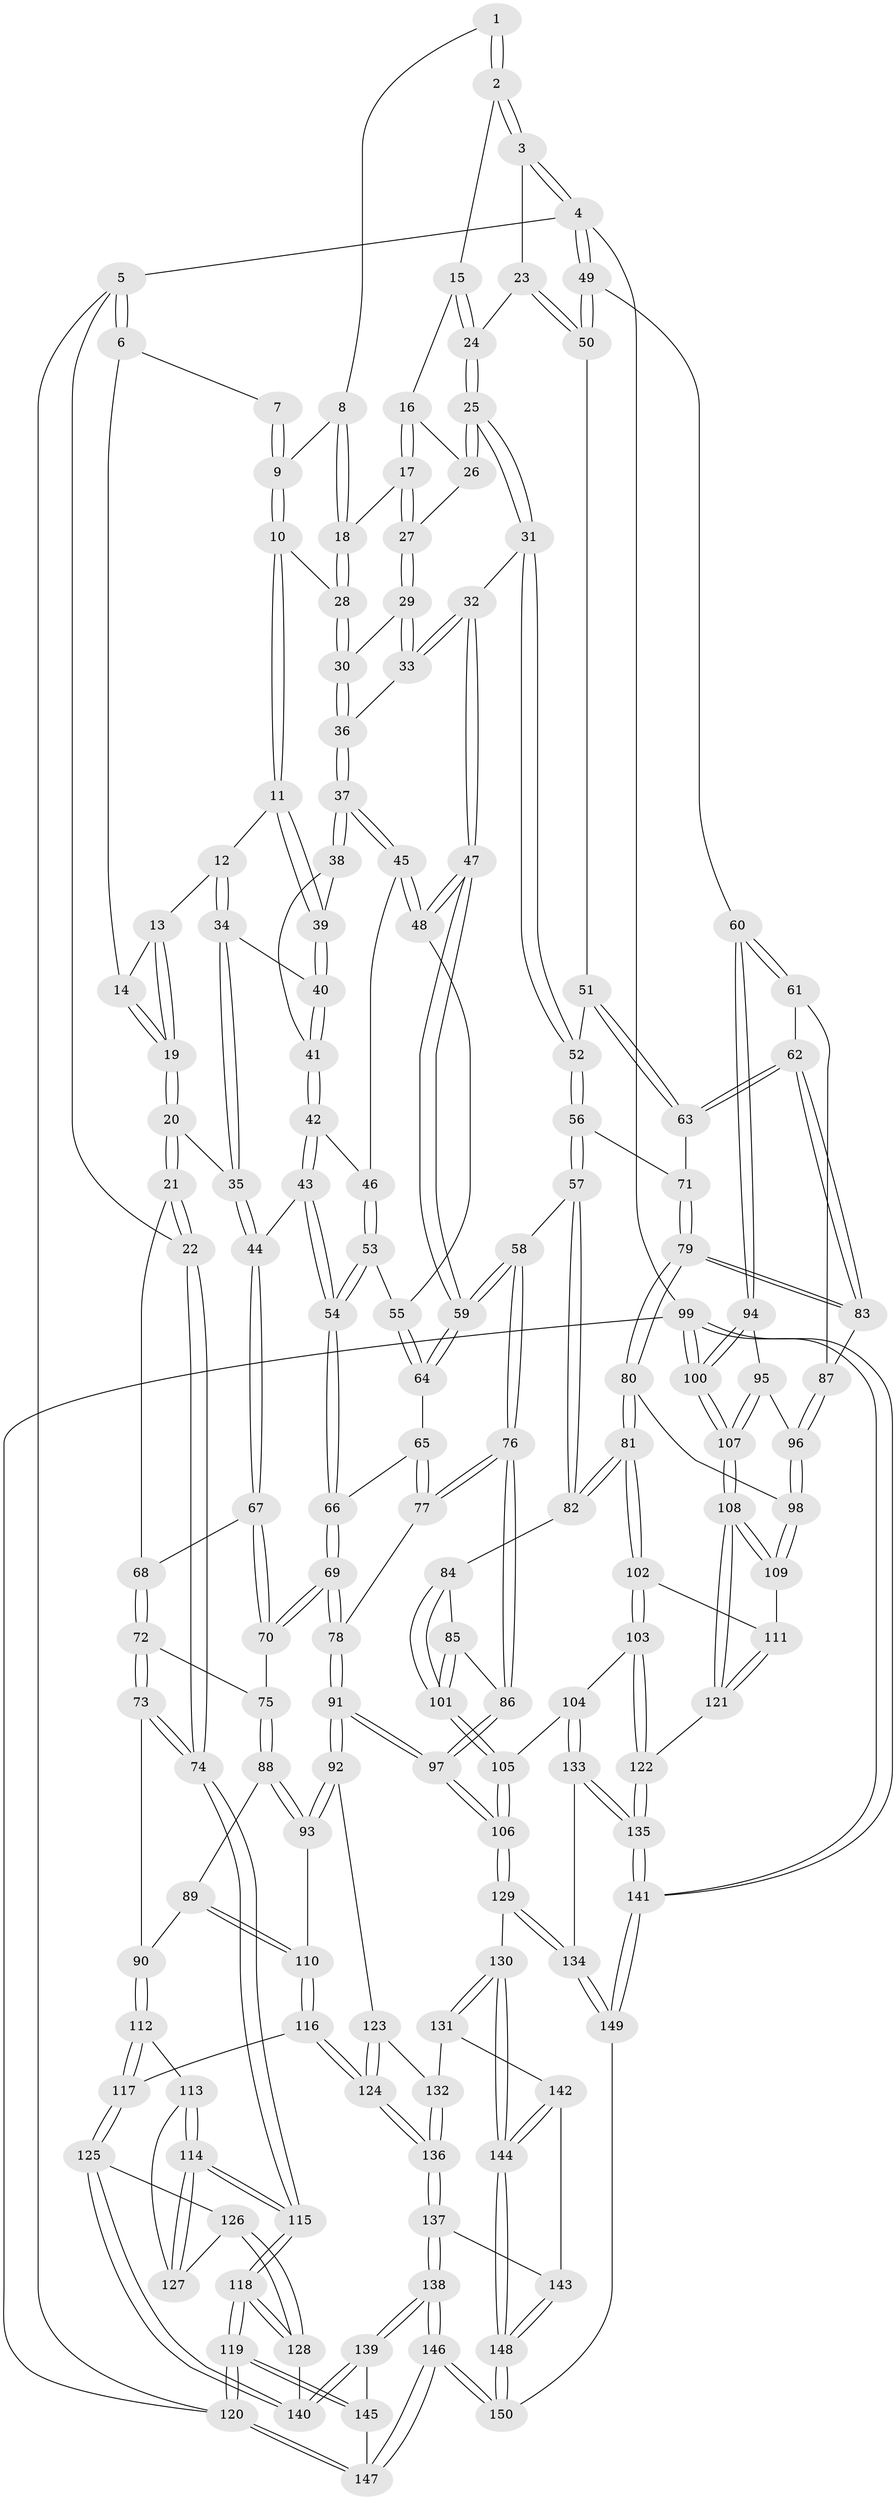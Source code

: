 // coarse degree distribution, {7: 0.06666666666666667, 5: 0.3111111111111111, 3: 0.28888888888888886, 4: 0.2, 6: 0.06666666666666667, 2: 0.06666666666666667}
// Generated by graph-tools (version 1.1) at 2025/21/03/04/25 18:21:35]
// undirected, 150 vertices, 372 edges
graph export_dot {
graph [start="1"]
  node [color=gray90,style=filled];
  1 [pos="+0.5441011760072458+0"];
  2 [pos="+0.7468986806252695+0"];
  3 [pos="+1+0"];
  4 [pos="+1+0"];
  5 [pos="+0+0"];
  6 [pos="+0.20641964756759532+0"];
  7 [pos="+0.4258083001764665+0"];
  8 [pos="+0.5239730071660821+0"];
  9 [pos="+0.3940600067024743+0.08770457067816625"];
  10 [pos="+0.39023283049729207+0.10678638507991617"];
  11 [pos="+0.3418746866926863+0.12733168284607393"];
  12 [pos="+0.2958797372785802+0.11019761597280404"];
  13 [pos="+0.29296685327039257+0.10814073555304328"];
  14 [pos="+0.22812817024714607+0"];
  15 [pos="+0.705717921959038+0"];
  16 [pos="+0.6986772823725285+0"];
  17 [pos="+0.5334609497825595+0.10605135944582779"];
  18 [pos="+0.5314902480161006+0.10533356386859423"];
  19 [pos="+0.0983276135166854+0.13680252815417032"];
  20 [pos="+0+0.19226569176563635"];
  21 [pos="+0+0.1995981328441301"];
  22 [pos="+0+0.15607494283831996"];
  23 [pos="+0.8331697901635104+0.19457998993417"];
  24 [pos="+0.8073388956334124+0.1994095881737563"];
  25 [pos="+0.7417231782939377+0.23935882123727203"];
  26 [pos="+0.6662504753435162+0.10519825847588807"];
  27 [pos="+0.5677522628454966+0.13952781200326395"];
  28 [pos="+0.4407166947356729+0.12308963405436256"];
  29 [pos="+0.5841376198907058+0.1998446241494679"];
  30 [pos="+0.4682078132526954+0.20446004465654583"];
  31 [pos="+0.738000459163231+0.24410855875074797"];
  32 [pos="+0.6375140944456941+0.2625171065893091"];
  33 [pos="+0.59374297754355+0.2192107887285552"];
  34 [pos="+0.20354618286220127+0.23550319998476585"];
  35 [pos="+0.17484069022564175+0.2540162637240048"];
  36 [pos="+0.4694304390865214+0.25753397174590187"];
  37 [pos="+0.4670685890746382+0.2627816993813852"];
  38 [pos="+0.43761587448373823+0.24883429800622284"];
  39 [pos="+0.3410096869261792+0.15547198066566134"];
  40 [pos="+0.33017787837257884+0.23048745534071516"];
  41 [pos="+0.3312851239603573+0.23991945043364699"];
  42 [pos="+0.3306474139172944+0.26655734685230703"];
  43 [pos="+0.2874806353166844+0.33461876250053024"];
  44 [pos="+0.25255799450914423+0.3464912116521821"];
  45 [pos="+0.46681019106372035+0.26613570153111615"];
  46 [pos="+0.42061210236232177+0.30583122193109125"];
  47 [pos="+0.5893667209000374+0.3369353750866874"];
  48 [pos="+0.5214309436552504+0.3209865106529861"];
  49 [pos="+1+0.25944799046068945"];
  50 [pos="+0.9574527649413157+0.25496418299996804"];
  51 [pos="+0.9171995777537671+0.31248122891379393"];
  52 [pos="+0.7782785084852122+0.39490774088739045"];
  53 [pos="+0.4204598245362027+0.34189080824187074"];
  54 [pos="+0.3864608280185704+0.40248722042682"];
  55 [pos="+0.47987680611720807+0.35531062514413714"];
  56 [pos="+0.7771460537474006+0.42783554283706976"];
  57 [pos="+0.6397896892982905+0.4696016535087276"];
  58 [pos="+0.6180511220636261+0.4641468103097899"];
  59 [pos="+0.5953106577049538+0.43849992086634837"];
  60 [pos="+1+0.43722371023790074"];
  61 [pos="+1+0.47918209415408014"];
  62 [pos="+0.9790300364955555+0.47688984172265064"];
  63 [pos="+0.8986364128510785+0.435949182544213"];
  64 [pos="+0.4812812949971217+0.44389535827877696"];
  65 [pos="+0.45537395605943526+0.45403646094631567"];
  66 [pos="+0.40008779700304453+0.44710776150860654"];
  67 [pos="+0.21782943740725746+0.4098135786598679"];
  68 [pos="+0.07100578031179242+0.380698796565772"];
  69 [pos="+0.3247190425828836+0.5292948216754412"];
  70 [pos="+0.23947030540422873+0.5066844720835796"];
  71 [pos="+0.780035373446791+0.4304162438101191"];
  72 [pos="+0.08450729698720141+0.4990346764008057"];
  73 [pos="+0+0.5978084214428226"];
  74 [pos="+0+0.5823702058546519"];
  75 [pos="+0.20190720735945553+0.5352131894080105"];
  76 [pos="+0.5201884927905875+0.6229346996924935"];
  77 [pos="+0.47914091029913436+0.5427599615339578"];
  78 [pos="+0.3283634597857673+0.5366450217163051"];
  79 [pos="+0.8220376573217251+0.5938432452765185"];
  80 [pos="+0.8024013467790184+0.6393627734330366"];
  81 [pos="+0.7797332152121954+0.651980398011632"];
  82 [pos="+0.7062881270476219+0.6278544710725911"];
  83 [pos="+0.8269758206807462+0.591713563307896"];
  84 [pos="+0.6879615157337348+0.6344876520654174"];
  85 [pos="+0.6024385953385109+0.6418556647460415"];
  86 [pos="+0.5195374316012624+0.6268057336897039"];
  87 [pos="+0.9597601218487822+0.5975547308079069"];
  88 [pos="+0.16265453379123004+0.6408632988928102"];
  89 [pos="+0.1574064308976017+0.6434425250039655"];
  90 [pos="+0.09670455376947223+0.6714343323524621"];
  91 [pos="+0.39577397706837375+0.7077584939775681"];
  92 [pos="+0.39391268063140994+0.7083354700665295"];
  93 [pos="+0.262599380917791+0.7013534550215639"];
  94 [pos="+1+0.6869584515176757"];
  95 [pos="+0.9807250019943586+0.6772363990179536"];
  96 [pos="+0.9646293575571624+0.6718242924506276"];
  97 [pos="+0.4319995348883883+0.7199322636002511"];
  98 [pos="+0.8944106097058021+0.6902001272146258"];
  99 [pos="+1+1"];
  100 [pos="+1+1"];
  101 [pos="+0.6303391311896666+0.7533484181981664"];
  102 [pos="+0.7660698913636973+0.7169871318742658"];
  103 [pos="+0.7240629371103207+0.7722884599205122"];
  104 [pos="+0.706657962526778+0.7897901726861938"];
  105 [pos="+0.6267574223395966+0.7772944663020884"];
  106 [pos="+0.49128203296830814+0.8246318481957102"];
  107 [pos="+0.9611949917671917+0.8493652631772662"];
  108 [pos="+0.9312128693509862+0.8305367033618447"];
  109 [pos="+0.9114674301823352+0.7854404981500981"];
  110 [pos="+0.2011268736336193+0.7835814380500938"];
  111 [pos="+0.8013646014976085+0.7570061521426871"];
  112 [pos="+0.094720886924314+0.7461635943011453"];
  113 [pos="+0.08125990768124094+0.7512284308391818"];
  114 [pos="+0+0.7864990374841179"];
  115 [pos="+0+0.7959123926440328"];
  116 [pos="+0.18716883061301295+0.8042958324524206"];
  117 [pos="+0.0998675486171011+0.7559353109746753"];
  118 [pos="+0+0.9112589538678171"];
  119 [pos="+0+1"];
  120 [pos="+0+1"];
  121 [pos="+0.8378239444162161+0.8406160814200986"];
  122 [pos="+0.8303762656764062+0.8461158129558823"];
  123 [pos="+0.32414264129200643+0.7842330955103769"];
  124 [pos="+0.210722014129899+0.8560270572704637"];
  125 [pos="+0.07614411202146341+0.8536259130123427"];
  126 [pos="+0.03424691607189631+0.8400341471634627"];
  127 [pos="+0.01899113538354417+0.8182794428578237"];
  128 [pos="+0+0.8779155292222374"];
  129 [pos="+0.49133095753127676+0.8265393521268135"];
  130 [pos="+0.42627166484281537+0.8935951158511244"];
  131 [pos="+0.3227720615208957+0.8882587458934368"];
  132 [pos="+0.3106243934177886+0.8749879442328504"];
  133 [pos="+0.7358236105580325+0.936829545137507"];
  134 [pos="+0.5437473094977241+0.8979683220425441"];
  135 [pos="+0.7412462923887968+0.942104688730089"];
  136 [pos="+0.2097279890567175+0.8672860816053197"];
  137 [pos="+0.1974996305431946+0.9014886666652923"];
  138 [pos="+0.17890163423783334+0.9173390979799579"];
  139 [pos="+0.0888010152922106+0.8975316449766618"];
  140 [pos="+0.084761440445912+0.8911662046841977"];
  141 [pos="+0.9017513483418622+1"];
  142 [pos="+0.3034353443297614+0.9184124344288426"];
  143 [pos="+0.22886611238737617+0.9168943316247784"];
  144 [pos="+0.3616433885846185+1"];
  145 [pos="+0.07903493458288782+0.9107706991325464"];
  146 [pos="+0.15007737481542793+1"];
  147 [pos="+0.07596175523539403+1"];
  148 [pos="+0.35551078113413886+1"];
  149 [pos="+0.5471210245030516+1"];
  150 [pos="+0.34934512105256355+1"];
  1 -- 2;
  1 -- 2;
  1 -- 8;
  2 -- 3;
  2 -- 3;
  2 -- 15;
  3 -- 4;
  3 -- 4;
  3 -- 23;
  4 -- 5;
  4 -- 49;
  4 -- 49;
  4 -- 99;
  5 -- 6;
  5 -- 6;
  5 -- 22;
  5 -- 120;
  6 -- 7;
  6 -- 14;
  7 -- 9;
  7 -- 9;
  8 -- 9;
  8 -- 18;
  8 -- 18;
  9 -- 10;
  9 -- 10;
  10 -- 11;
  10 -- 11;
  10 -- 28;
  11 -- 12;
  11 -- 39;
  11 -- 39;
  12 -- 13;
  12 -- 34;
  12 -- 34;
  13 -- 14;
  13 -- 19;
  13 -- 19;
  14 -- 19;
  14 -- 19;
  15 -- 16;
  15 -- 24;
  15 -- 24;
  16 -- 17;
  16 -- 17;
  16 -- 26;
  17 -- 18;
  17 -- 27;
  17 -- 27;
  18 -- 28;
  18 -- 28;
  19 -- 20;
  19 -- 20;
  20 -- 21;
  20 -- 21;
  20 -- 35;
  21 -- 22;
  21 -- 22;
  21 -- 68;
  22 -- 74;
  22 -- 74;
  23 -- 24;
  23 -- 50;
  23 -- 50;
  24 -- 25;
  24 -- 25;
  25 -- 26;
  25 -- 26;
  25 -- 31;
  25 -- 31;
  26 -- 27;
  27 -- 29;
  27 -- 29;
  28 -- 30;
  28 -- 30;
  29 -- 30;
  29 -- 33;
  29 -- 33;
  30 -- 36;
  30 -- 36;
  31 -- 32;
  31 -- 52;
  31 -- 52;
  32 -- 33;
  32 -- 33;
  32 -- 47;
  32 -- 47;
  33 -- 36;
  34 -- 35;
  34 -- 35;
  34 -- 40;
  35 -- 44;
  35 -- 44;
  36 -- 37;
  36 -- 37;
  37 -- 38;
  37 -- 38;
  37 -- 45;
  37 -- 45;
  38 -- 39;
  38 -- 41;
  39 -- 40;
  39 -- 40;
  40 -- 41;
  40 -- 41;
  41 -- 42;
  41 -- 42;
  42 -- 43;
  42 -- 43;
  42 -- 46;
  43 -- 44;
  43 -- 54;
  43 -- 54;
  44 -- 67;
  44 -- 67;
  45 -- 46;
  45 -- 48;
  45 -- 48;
  46 -- 53;
  46 -- 53;
  47 -- 48;
  47 -- 48;
  47 -- 59;
  47 -- 59;
  48 -- 55;
  49 -- 50;
  49 -- 50;
  49 -- 60;
  50 -- 51;
  51 -- 52;
  51 -- 63;
  51 -- 63;
  52 -- 56;
  52 -- 56;
  53 -- 54;
  53 -- 54;
  53 -- 55;
  54 -- 66;
  54 -- 66;
  55 -- 64;
  55 -- 64;
  56 -- 57;
  56 -- 57;
  56 -- 71;
  57 -- 58;
  57 -- 82;
  57 -- 82;
  58 -- 59;
  58 -- 59;
  58 -- 76;
  58 -- 76;
  59 -- 64;
  59 -- 64;
  60 -- 61;
  60 -- 61;
  60 -- 94;
  60 -- 94;
  61 -- 62;
  61 -- 87;
  62 -- 63;
  62 -- 63;
  62 -- 83;
  62 -- 83;
  63 -- 71;
  64 -- 65;
  65 -- 66;
  65 -- 77;
  65 -- 77;
  66 -- 69;
  66 -- 69;
  67 -- 68;
  67 -- 70;
  67 -- 70;
  68 -- 72;
  68 -- 72;
  69 -- 70;
  69 -- 70;
  69 -- 78;
  69 -- 78;
  70 -- 75;
  71 -- 79;
  71 -- 79;
  72 -- 73;
  72 -- 73;
  72 -- 75;
  73 -- 74;
  73 -- 74;
  73 -- 90;
  74 -- 115;
  74 -- 115;
  75 -- 88;
  75 -- 88;
  76 -- 77;
  76 -- 77;
  76 -- 86;
  76 -- 86;
  77 -- 78;
  78 -- 91;
  78 -- 91;
  79 -- 80;
  79 -- 80;
  79 -- 83;
  79 -- 83;
  80 -- 81;
  80 -- 81;
  80 -- 98;
  81 -- 82;
  81 -- 82;
  81 -- 102;
  81 -- 102;
  82 -- 84;
  83 -- 87;
  84 -- 85;
  84 -- 101;
  84 -- 101;
  85 -- 86;
  85 -- 101;
  85 -- 101;
  86 -- 97;
  86 -- 97;
  87 -- 96;
  87 -- 96;
  88 -- 89;
  88 -- 93;
  88 -- 93;
  89 -- 90;
  89 -- 110;
  89 -- 110;
  90 -- 112;
  90 -- 112;
  91 -- 92;
  91 -- 92;
  91 -- 97;
  91 -- 97;
  92 -- 93;
  92 -- 93;
  92 -- 123;
  93 -- 110;
  94 -- 95;
  94 -- 100;
  94 -- 100;
  95 -- 96;
  95 -- 107;
  95 -- 107;
  96 -- 98;
  96 -- 98;
  97 -- 106;
  97 -- 106;
  98 -- 109;
  98 -- 109;
  99 -- 100;
  99 -- 100;
  99 -- 141;
  99 -- 141;
  99 -- 120;
  100 -- 107;
  100 -- 107;
  101 -- 105;
  101 -- 105;
  102 -- 103;
  102 -- 103;
  102 -- 111;
  103 -- 104;
  103 -- 122;
  103 -- 122;
  104 -- 105;
  104 -- 133;
  104 -- 133;
  105 -- 106;
  105 -- 106;
  106 -- 129;
  106 -- 129;
  107 -- 108;
  107 -- 108;
  108 -- 109;
  108 -- 109;
  108 -- 121;
  108 -- 121;
  109 -- 111;
  110 -- 116;
  110 -- 116;
  111 -- 121;
  111 -- 121;
  112 -- 113;
  112 -- 117;
  112 -- 117;
  113 -- 114;
  113 -- 114;
  113 -- 127;
  114 -- 115;
  114 -- 115;
  114 -- 127;
  114 -- 127;
  115 -- 118;
  115 -- 118;
  116 -- 117;
  116 -- 124;
  116 -- 124;
  117 -- 125;
  117 -- 125;
  118 -- 119;
  118 -- 119;
  118 -- 128;
  118 -- 128;
  119 -- 120;
  119 -- 120;
  119 -- 145;
  119 -- 145;
  120 -- 147;
  120 -- 147;
  121 -- 122;
  122 -- 135;
  122 -- 135;
  123 -- 124;
  123 -- 124;
  123 -- 132;
  124 -- 136;
  124 -- 136;
  125 -- 126;
  125 -- 140;
  125 -- 140;
  126 -- 127;
  126 -- 128;
  126 -- 128;
  128 -- 140;
  129 -- 130;
  129 -- 134;
  129 -- 134;
  130 -- 131;
  130 -- 131;
  130 -- 144;
  130 -- 144;
  131 -- 132;
  131 -- 142;
  132 -- 136;
  132 -- 136;
  133 -- 134;
  133 -- 135;
  133 -- 135;
  134 -- 149;
  134 -- 149;
  135 -- 141;
  135 -- 141;
  136 -- 137;
  136 -- 137;
  137 -- 138;
  137 -- 138;
  137 -- 143;
  138 -- 139;
  138 -- 139;
  138 -- 146;
  138 -- 146;
  139 -- 140;
  139 -- 140;
  139 -- 145;
  141 -- 149;
  141 -- 149;
  142 -- 143;
  142 -- 144;
  142 -- 144;
  143 -- 148;
  143 -- 148;
  144 -- 148;
  144 -- 148;
  145 -- 147;
  146 -- 147;
  146 -- 147;
  146 -- 150;
  146 -- 150;
  148 -- 150;
  148 -- 150;
  149 -- 150;
}
